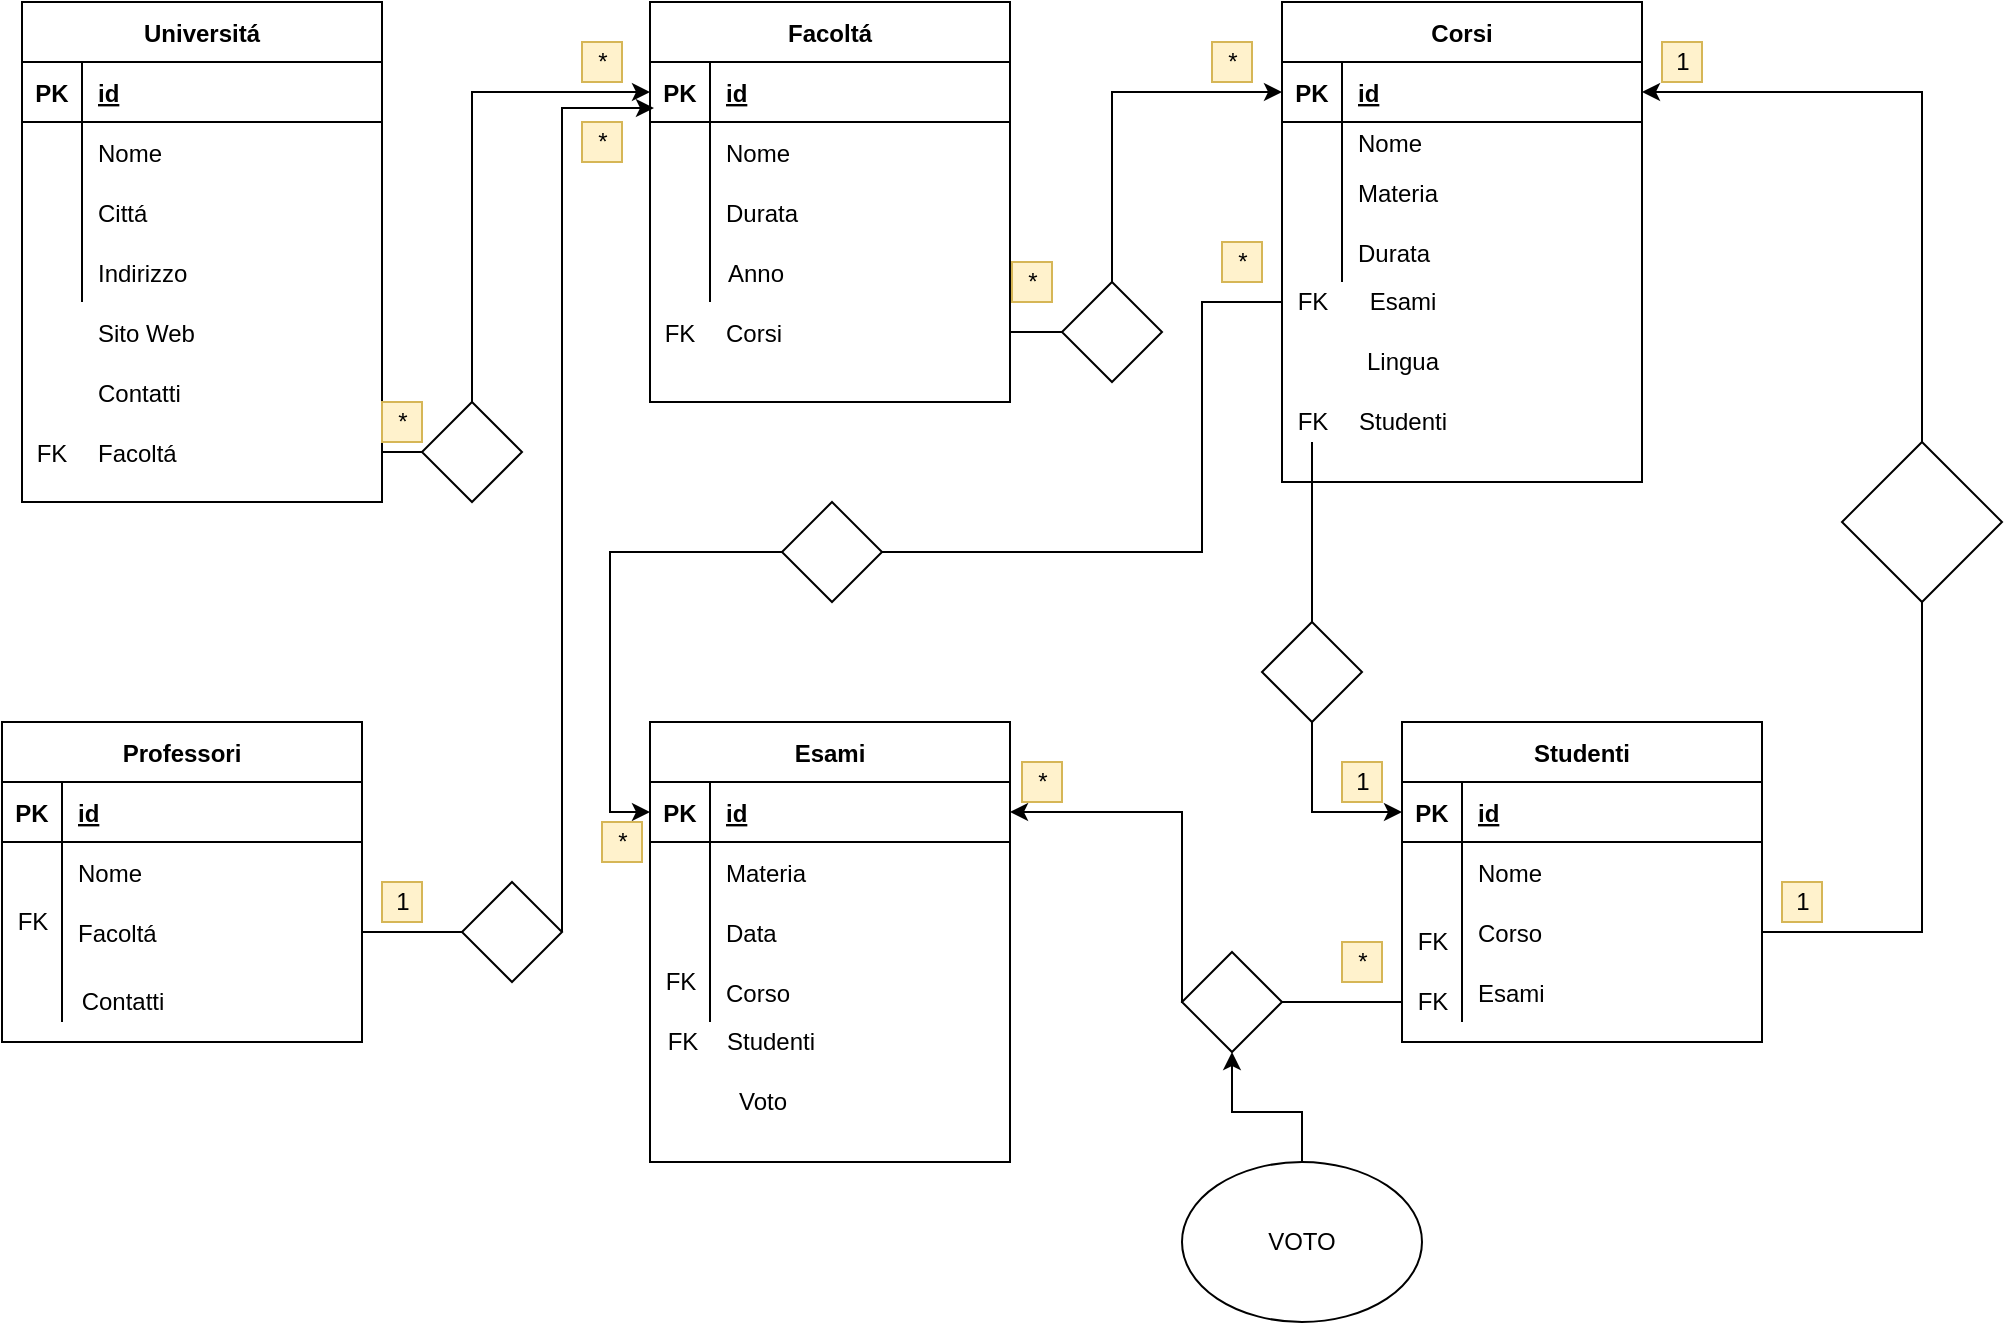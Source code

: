 <mxfile version="14.7.7" type="device"><diagram id="M3VNuTt0eN1MOoqvegrD" name="Page-1"><mxGraphModel dx="1422" dy="762" grid="1" gridSize="10" guides="1" tooltips="1" connect="1" arrows="1" fold="1" page="1" pageScale="1" pageWidth="827" pageHeight="1169" math="0" shadow="0"><root><mxCell id="0"/><mxCell id="1" parent="0"/><mxCell id="XcJsXnHvby-Z0jvkUDgs-1" value="Universitá" style="shape=table;startSize=30;container=1;collapsible=1;childLayout=tableLayout;fixedRows=1;rowLines=0;fontStyle=1;align=center;resizeLast=1;" vertex="1" parent="1"><mxGeometry x="10" y="40" width="180" height="250" as="geometry"/></mxCell><mxCell id="XcJsXnHvby-Z0jvkUDgs-2" value="" style="shape=partialRectangle;collapsible=0;dropTarget=0;pointerEvents=0;fillColor=none;top=0;left=0;bottom=1;right=0;points=[[0,0.5],[1,0.5]];portConstraint=eastwest;" vertex="1" parent="XcJsXnHvby-Z0jvkUDgs-1"><mxGeometry y="30" width="180" height="30" as="geometry"/></mxCell><mxCell id="XcJsXnHvby-Z0jvkUDgs-3" value="PK" style="shape=partialRectangle;connectable=0;fillColor=none;top=0;left=0;bottom=0;right=0;fontStyle=1;overflow=hidden;" vertex="1" parent="XcJsXnHvby-Z0jvkUDgs-2"><mxGeometry width="30" height="30" as="geometry"/></mxCell><mxCell id="XcJsXnHvby-Z0jvkUDgs-4" value="id" style="shape=partialRectangle;connectable=0;fillColor=none;top=0;left=0;bottom=0;right=0;align=left;spacingLeft=6;fontStyle=5;overflow=hidden;" vertex="1" parent="XcJsXnHvby-Z0jvkUDgs-2"><mxGeometry x="30" width="150" height="30" as="geometry"/></mxCell><mxCell id="XcJsXnHvby-Z0jvkUDgs-5" value="" style="shape=partialRectangle;collapsible=0;dropTarget=0;pointerEvents=0;fillColor=none;top=0;left=0;bottom=0;right=0;points=[[0,0.5],[1,0.5]];portConstraint=eastwest;" vertex="1" parent="XcJsXnHvby-Z0jvkUDgs-1"><mxGeometry y="60" width="180" height="30" as="geometry"/></mxCell><mxCell id="XcJsXnHvby-Z0jvkUDgs-6" value="" style="shape=partialRectangle;connectable=0;fillColor=none;top=0;left=0;bottom=0;right=0;editable=1;overflow=hidden;" vertex="1" parent="XcJsXnHvby-Z0jvkUDgs-5"><mxGeometry width="30" height="30" as="geometry"/></mxCell><mxCell id="XcJsXnHvby-Z0jvkUDgs-7" value="Nome" style="shape=partialRectangle;connectable=0;fillColor=none;top=0;left=0;bottom=0;right=0;align=left;spacingLeft=6;overflow=hidden;" vertex="1" parent="XcJsXnHvby-Z0jvkUDgs-5"><mxGeometry x="30" width="150" height="30" as="geometry"/></mxCell><mxCell id="XcJsXnHvby-Z0jvkUDgs-8" value="" style="shape=partialRectangle;collapsible=0;dropTarget=0;pointerEvents=0;fillColor=none;top=0;left=0;bottom=0;right=0;points=[[0,0.5],[1,0.5]];portConstraint=eastwest;" vertex="1" parent="XcJsXnHvby-Z0jvkUDgs-1"><mxGeometry y="90" width="180" height="30" as="geometry"/></mxCell><mxCell id="XcJsXnHvby-Z0jvkUDgs-9" value="" style="shape=partialRectangle;connectable=0;fillColor=none;top=0;left=0;bottom=0;right=0;editable=1;overflow=hidden;" vertex="1" parent="XcJsXnHvby-Z0jvkUDgs-8"><mxGeometry width="30" height="30" as="geometry"/></mxCell><mxCell id="XcJsXnHvby-Z0jvkUDgs-10" value="Cittá" style="shape=partialRectangle;connectable=0;fillColor=none;top=0;left=0;bottom=0;right=0;align=left;spacingLeft=6;overflow=hidden;" vertex="1" parent="XcJsXnHvby-Z0jvkUDgs-8"><mxGeometry x="30" width="150" height="30" as="geometry"/></mxCell><mxCell id="XcJsXnHvby-Z0jvkUDgs-11" value="" style="shape=partialRectangle;collapsible=0;dropTarget=0;pointerEvents=0;fillColor=none;top=0;left=0;bottom=0;right=0;points=[[0,0.5],[1,0.5]];portConstraint=eastwest;" vertex="1" parent="XcJsXnHvby-Z0jvkUDgs-1"><mxGeometry y="120" width="180" height="30" as="geometry"/></mxCell><mxCell id="XcJsXnHvby-Z0jvkUDgs-12" value="" style="shape=partialRectangle;connectable=0;fillColor=none;top=0;left=0;bottom=0;right=0;editable=1;overflow=hidden;" vertex="1" parent="XcJsXnHvby-Z0jvkUDgs-11"><mxGeometry width="30" height="30" as="geometry"/></mxCell><mxCell id="XcJsXnHvby-Z0jvkUDgs-13" value="Indirizzo" style="shape=partialRectangle;connectable=0;fillColor=none;top=0;left=0;bottom=0;right=0;align=left;spacingLeft=6;overflow=hidden;" vertex="1" parent="XcJsXnHvby-Z0jvkUDgs-11"><mxGeometry x="30" width="150" height="30" as="geometry"/></mxCell><mxCell id="XcJsXnHvby-Z0jvkUDgs-16" value="Corsi" style="shape=table;startSize=30;container=1;collapsible=1;childLayout=tableLayout;fixedRows=1;rowLines=0;fontStyle=1;align=center;resizeLast=1;" vertex="1" parent="1"><mxGeometry x="640" y="40" width="180" height="240" as="geometry"/></mxCell><mxCell id="XcJsXnHvby-Z0jvkUDgs-17" value="" style="shape=partialRectangle;collapsible=0;dropTarget=0;pointerEvents=0;fillColor=none;top=0;left=0;bottom=1;right=0;points=[[0,0.5],[1,0.5]];portConstraint=eastwest;" vertex="1" parent="XcJsXnHvby-Z0jvkUDgs-16"><mxGeometry y="30" width="180" height="30" as="geometry"/></mxCell><mxCell id="XcJsXnHvby-Z0jvkUDgs-18" value="PK" style="shape=partialRectangle;connectable=0;fillColor=none;top=0;left=0;bottom=0;right=0;fontStyle=1;overflow=hidden;" vertex="1" parent="XcJsXnHvby-Z0jvkUDgs-17"><mxGeometry width="30" height="30" as="geometry"/></mxCell><mxCell id="XcJsXnHvby-Z0jvkUDgs-19" value="id" style="shape=partialRectangle;connectable=0;fillColor=none;top=0;left=0;bottom=0;right=0;align=left;spacingLeft=6;fontStyle=5;overflow=hidden;" vertex="1" parent="XcJsXnHvby-Z0jvkUDgs-17"><mxGeometry x="30" width="150" height="30" as="geometry"/></mxCell><mxCell id="XcJsXnHvby-Z0jvkUDgs-20" value="" style="shape=partialRectangle;collapsible=0;dropTarget=0;pointerEvents=0;fillColor=none;top=0;left=0;bottom=0;right=0;points=[[0,0.5],[1,0.5]];portConstraint=eastwest;" vertex="1" parent="XcJsXnHvby-Z0jvkUDgs-16"><mxGeometry y="60" width="180" height="20" as="geometry"/></mxCell><mxCell id="XcJsXnHvby-Z0jvkUDgs-21" value="" style="shape=partialRectangle;connectable=0;fillColor=none;top=0;left=0;bottom=0;right=0;editable=1;overflow=hidden;" vertex="1" parent="XcJsXnHvby-Z0jvkUDgs-20"><mxGeometry width="30" height="20" as="geometry"/></mxCell><mxCell id="XcJsXnHvby-Z0jvkUDgs-22" value="Nome" style="shape=partialRectangle;connectable=0;fillColor=none;top=0;left=0;bottom=0;right=0;align=left;spacingLeft=6;overflow=hidden;" vertex="1" parent="XcJsXnHvby-Z0jvkUDgs-20"><mxGeometry x="30" width="150" height="20" as="geometry"/></mxCell><mxCell id="XcJsXnHvby-Z0jvkUDgs-23" value="" style="shape=partialRectangle;collapsible=0;dropTarget=0;pointerEvents=0;fillColor=none;top=0;left=0;bottom=0;right=0;points=[[0,0.5],[1,0.5]];portConstraint=eastwest;" vertex="1" parent="XcJsXnHvby-Z0jvkUDgs-16"><mxGeometry y="80" width="180" height="30" as="geometry"/></mxCell><mxCell id="XcJsXnHvby-Z0jvkUDgs-24" value="" style="shape=partialRectangle;connectable=0;fillColor=none;top=0;left=0;bottom=0;right=0;editable=1;overflow=hidden;" vertex="1" parent="XcJsXnHvby-Z0jvkUDgs-23"><mxGeometry width="30" height="30" as="geometry"/></mxCell><mxCell id="XcJsXnHvby-Z0jvkUDgs-25" value="Materia" style="shape=partialRectangle;connectable=0;fillColor=none;top=0;left=0;bottom=0;right=0;align=left;spacingLeft=6;overflow=hidden;" vertex="1" parent="XcJsXnHvby-Z0jvkUDgs-23"><mxGeometry x="30" width="150" height="30" as="geometry"/></mxCell><mxCell id="XcJsXnHvby-Z0jvkUDgs-26" value="" style="shape=partialRectangle;collapsible=0;dropTarget=0;pointerEvents=0;fillColor=none;top=0;left=0;bottom=0;right=0;points=[[0,0.5],[1,0.5]];portConstraint=eastwest;" vertex="1" parent="XcJsXnHvby-Z0jvkUDgs-16"><mxGeometry y="110" width="180" height="30" as="geometry"/></mxCell><mxCell id="XcJsXnHvby-Z0jvkUDgs-27" value="" style="shape=partialRectangle;connectable=0;fillColor=none;top=0;left=0;bottom=0;right=0;editable=1;overflow=hidden;" vertex="1" parent="XcJsXnHvby-Z0jvkUDgs-26"><mxGeometry width="30" height="30" as="geometry"/></mxCell><mxCell id="XcJsXnHvby-Z0jvkUDgs-28" value="Durata" style="shape=partialRectangle;connectable=0;fillColor=none;top=0;left=0;bottom=0;right=0;align=left;spacingLeft=6;overflow=hidden;" vertex="1" parent="XcJsXnHvby-Z0jvkUDgs-26"><mxGeometry x="30" width="150" height="30" as="geometry"/></mxCell><mxCell id="XcJsXnHvby-Z0jvkUDgs-29" value="Facoltá" style="shape=table;startSize=30;container=1;collapsible=1;childLayout=tableLayout;fixedRows=1;rowLines=0;fontStyle=1;align=center;resizeLast=1;" vertex="1" parent="1"><mxGeometry x="324" y="40" width="180" height="200" as="geometry"/></mxCell><mxCell id="XcJsXnHvby-Z0jvkUDgs-30" value="" style="shape=partialRectangle;collapsible=0;dropTarget=0;pointerEvents=0;fillColor=none;top=0;left=0;bottom=1;right=0;points=[[0,0.5],[1,0.5]];portConstraint=eastwest;" vertex="1" parent="XcJsXnHvby-Z0jvkUDgs-29"><mxGeometry y="30" width="180" height="30" as="geometry"/></mxCell><mxCell id="XcJsXnHvby-Z0jvkUDgs-31" value="PK" style="shape=partialRectangle;connectable=0;fillColor=none;top=0;left=0;bottom=0;right=0;fontStyle=1;overflow=hidden;" vertex="1" parent="XcJsXnHvby-Z0jvkUDgs-30"><mxGeometry width="30" height="30" as="geometry"/></mxCell><mxCell id="XcJsXnHvby-Z0jvkUDgs-32" value="id" style="shape=partialRectangle;connectable=0;fillColor=none;top=0;left=0;bottom=0;right=0;align=left;spacingLeft=6;fontStyle=5;overflow=hidden;" vertex="1" parent="XcJsXnHvby-Z0jvkUDgs-30"><mxGeometry x="30" width="150" height="30" as="geometry"/></mxCell><mxCell id="XcJsXnHvby-Z0jvkUDgs-33" value="" style="shape=partialRectangle;collapsible=0;dropTarget=0;pointerEvents=0;fillColor=none;top=0;left=0;bottom=0;right=0;points=[[0,0.5],[1,0.5]];portConstraint=eastwest;" vertex="1" parent="XcJsXnHvby-Z0jvkUDgs-29"><mxGeometry y="60" width="180" height="30" as="geometry"/></mxCell><mxCell id="XcJsXnHvby-Z0jvkUDgs-34" value="" style="shape=partialRectangle;connectable=0;fillColor=none;top=0;left=0;bottom=0;right=0;editable=1;overflow=hidden;" vertex="1" parent="XcJsXnHvby-Z0jvkUDgs-33"><mxGeometry width="30" height="30" as="geometry"/></mxCell><mxCell id="XcJsXnHvby-Z0jvkUDgs-35" value="Nome" style="shape=partialRectangle;connectable=0;fillColor=none;top=0;left=0;bottom=0;right=0;align=left;spacingLeft=6;overflow=hidden;" vertex="1" parent="XcJsXnHvby-Z0jvkUDgs-33"><mxGeometry x="30" width="150" height="30" as="geometry"/></mxCell><mxCell id="XcJsXnHvby-Z0jvkUDgs-36" value="" style="shape=partialRectangle;collapsible=0;dropTarget=0;pointerEvents=0;fillColor=none;top=0;left=0;bottom=0;right=0;points=[[0,0.5],[1,0.5]];portConstraint=eastwest;" vertex="1" parent="XcJsXnHvby-Z0jvkUDgs-29"><mxGeometry y="90" width="180" height="30" as="geometry"/></mxCell><mxCell id="XcJsXnHvby-Z0jvkUDgs-37" value="" style="shape=partialRectangle;connectable=0;fillColor=none;top=0;left=0;bottom=0;right=0;editable=1;overflow=hidden;" vertex="1" parent="XcJsXnHvby-Z0jvkUDgs-36"><mxGeometry width="30" height="30" as="geometry"/></mxCell><mxCell id="XcJsXnHvby-Z0jvkUDgs-38" value="Durata" style="shape=partialRectangle;connectable=0;fillColor=none;top=0;left=0;bottom=0;right=0;align=left;spacingLeft=6;overflow=hidden;" vertex="1" parent="XcJsXnHvby-Z0jvkUDgs-36"><mxGeometry x="30" width="150" height="30" as="geometry"/></mxCell><mxCell id="XcJsXnHvby-Z0jvkUDgs-39" value="" style="shape=partialRectangle;collapsible=0;dropTarget=0;pointerEvents=0;fillColor=none;top=0;left=0;bottom=0;right=0;points=[[0,0.5],[1,0.5]];portConstraint=eastwest;" vertex="1" parent="XcJsXnHvby-Z0jvkUDgs-29"><mxGeometry y="120" width="180" height="30" as="geometry"/></mxCell><mxCell id="XcJsXnHvby-Z0jvkUDgs-40" value="" style="shape=partialRectangle;connectable=0;fillColor=none;top=0;left=0;bottom=0;right=0;editable=1;overflow=hidden;" vertex="1" parent="XcJsXnHvby-Z0jvkUDgs-39"><mxGeometry width="30" height="30" as="geometry"/></mxCell><mxCell id="XcJsXnHvby-Z0jvkUDgs-41" value="" style="shape=partialRectangle;connectable=0;fillColor=none;top=0;left=0;bottom=0;right=0;align=left;spacingLeft=6;overflow=hidden;" vertex="1" parent="XcJsXnHvby-Z0jvkUDgs-39"><mxGeometry x="30" width="150" height="30" as="geometry"/></mxCell><mxCell id="XcJsXnHvby-Z0jvkUDgs-42" value="Esami" style="shape=table;startSize=30;container=1;collapsible=1;childLayout=tableLayout;fixedRows=1;rowLines=0;fontStyle=1;align=center;resizeLast=1;" vertex="1" parent="1"><mxGeometry x="324" y="400" width="180" height="220" as="geometry"/></mxCell><mxCell id="XcJsXnHvby-Z0jvkUDgs-43" value="" style="shape=partialRectangle;collapsible=0;dropTarget=0;pointerEvents=0;fillColor=none;top=0;left=0;bottom=1;right=0;points=[[0,0.5],[1,0.5]];portConstraint=eastwest;" vertex="1" parent="XcJsXnHvby-Z0jvkUDgs-42"><mxGeometry y="30" width="180" height="30" as="geometry"/></mxCell><mxCell id="XcJsXnHvby-Z0jvkUDgs-44" value="PK" style="shape=partialRectangle;connectable=0;fillColor=none;top=0;left=0;bottom=0;right=0;fontStyle=1;overflow=hidden;" vertex="1" parent="XcJsXnHvby-Z0jvkUDgs-43"><mxGeometry width="30" height="30" as="geometry"/></mxCell><mxCell id="XcJsXnHvby-Z0jvkUDgs-45" value="id" style="shape=partialRectangle;connectable=0;fillColor=none;top=0;left=0;bottom=0;right=0;align=left;spacingLeft=6;fontStyle=5;overflow=hidden;" vertex="1" parent="XcJsXnHvby-Z0jvkUDgs-43"><mxGeometry x="30" width="150" height="30" as="geometry"/></mxCell><mxCell id="XcJsXnHvby-Z0jvkUDgs-46" value="" style="shape=partialRectangle;collapsible=0;dropTarget=0;pointerEvents=0;fillColor=none;top=0;left=0;bottom=0;right=0;points=[[0,0.5],[1,0.5]];portConstraint=eastwest;" vertex="1" parent="XcJsXnHvby-Z0jvkUDgs-42"><mxGeometry y="60" width="180" height="30" as="geometry"/></mxCell><mxCell id="XcJsXnHvby-Z0jvkUDgs-47" value="" style="shape=partialRectangle;connectable=0;fillColor=none;top=0;left=0;bottom=0;right=0;editable=1;overflow=hidden;" vertex="1" parent="XcJsXnHvby-Z0jvkUDgs-46"><mxGeometry width="30" height="30" as="geometry"/></mxCell><mxCell id="XcJsXnHvby-Z0jvkUDgs-48" value="Materia" style="shape=partialRectangle;connectable=0;fillColor=none;top=0;left=0;bottom=0;right=0;align=left;spacingLeft=6;overflow=hidden;" vertex="1" parent="XcJsXnHvby-Z0jvkUDgs-46"><mxGeometry x="30" width="150" height="30" as="geometry"/></mxCell><mxCell id="XcJsXnHvby-Z0jvkUDgs-49" value="" style="shape=partialRectangle;collapsible=0;dropTarget=0;pointerEvents=0;fillColor=none;top=0;left=0;bottom=0;right=0;points=[[0,0.5],[1,0.5]];portConstraint=eastwest;" vertex="1" parent="XcJsXnHvby-Z0jvkUDgs-42"><mxGeometry y="90" width="180" height="30" as="geometry"/></mxCell><mxCell id="XcJsXnHvby-Z0jvkUDgs-50" value="" style="shape=partialRectangle;connectable=0;fillColor=none;top=0;left=0;bottom=0;right=0;editable=1;overflow=hidden;" vertex="1" parent="XcJsXnHvby-Z0jvkUDgs-49"><mxGeometry width="30" height="30" as="geometry"/></mxCell><mxCell id="XcJsXnHvby-Z0jvkUDgs-51" value="Data" style="shape=partialRectangle;connectable=0;fillColor=none;top=0;left=0;bottom=0;right=0;align=left;spacingLeft=6;overflow=hidden;" vertex="1" parent="XcJsXnHvby-Z0jvkUDgs-49"><mxGeometry x="30" width="150" height="30" as="geometry"/></mxCell><mxCell id="XcJsXnHvby-Z0jvkUDgs-52" value="" style="shape=partialRectangle;collapsible=0;dropTarget=0;pointerEvents=0;fillColor=none;top=0;left=0;bottom=0;right=0;points=[[0,0.5],[1,0.5]];portConstraint=eastwest;" vertex="1" parent="XcJsXnHvby-Z0jvkUDgs-42"><mxGeometry y="120" width="180" height="30" as="geometry"/></mxCell><mxCell id="XcJsXnHvby-Z0jvkUDgs-53" value="" style="shape=partialRectangle;connectable=0;fillColor=none;top=0;left=0;bottom=0;right=0;editable=1;overflow=hidden;" vertex="1" parent="XcJsXnHvby-Z0jvkUDgs-52"><mxGeometry width="30" height="30" as="geometry"/></mxCell><mxCell id="XcJsXnHvby-Z0jvkUDgs-54" value="Corso" style="shape=partialRectangle;connectable=0;fillColor=none;top=0;left=0;bottom=0;right=0;align=left;spacingLeft=6;overflow=hidden;" vertex="1" parent="XcJsXnHvby-Z0jvkUDgs-52"><mxGeometry x="30" width="150" height="30" as="geometry"/></mxCell><mxCell id="XcJsXnHvby-Z0jvkUDgs-55" value="Studenti" style="shape=table;startSize=30;container=1;collapsible=1;childLayout=tableLayout;fixedRows=1;rowLines=0;fontStyle=1;align=center;resizeLast=1;" vertex="1" parent="1"><mxGeometry x="700" y="400" width="180" height="160" as="geometry"/></mxCell><mxCell id="XcJsXnHvby-Z0jvkUDgs-56" value="" style="shape=partialRectangle;collapsible=0;dropTarget=0;pointerEvents=0;fillColor=none;top=0;left=0;bottom=1;right=0;points=[[0,0.5],[1,0.5]];portConstraint=eastwest;" vertex="1" parent="XcJsXnHvby-Z0jvkUDgs-55"><mxGeometry y="30" width="180" height="30" as="geometry"/></mxCell><mxCell id="XcJsXnHvby-Z0jvkUDgs-57" value="PK" style="shape=partialRectangle;connectable=0;fillColor=none;top=0;left=0;bottom=0;right=0;fontStyle=1;overflow=hidden;" vertex="1" parent="XcJsXnHvby-Z0jvkUDgs-56"><mxGeometry width="30" height="30" as="geometry"/></mxCell><mxCell id="XcJsXnHvby-Z0jvkUDgs-58" value="id" style="shape=partialRectangle;connectable=0;fillColor=none;top=0;left=0;bottom=0;right=0;align=left;spacingLeft=6;fontStyle=5;overflow=hidden;" vertex="1" parent="XcJsXnHvby-Z0jvkUDgs-56"><mxGeometry x="30" width="150" height="30" as="geometry"/></mxCell><mxCell id="XcJsXnHvby-Z0jvkUDgs-59" value="" style="shape=partialRectangle;collapsible=0;dropTarget=0;pointerEvents=0;fillColor=none;top=0;left=0;bottom=0;right=0;points=[[0,0.5],[1,0.5]];portConstraint=eastwest;" vertex="1" parent="XcJsXnHvby-Z0jvkUDgs-55"><mxGeometry y="60" width="180" height="30" as="geometry"/></mxCell><mxCell id="XcJsXnHvby-Z0jvkUDgs-60" value="" style="shape=partialRectangle;connectable=0;fillColor=none;top=0;left=0;bottom=0;right=0;editable=1;overflow=hidden;" vertex="1" parent="XcJsXnHvby-Z0jvkUDgs-59"><mxGeometry width="30" height="30" as="geometry"/></mxCell><mxCell id="XcJsXnHvby-Z0jvkUDgs-61" value="Nome" style="shape=partialRectangle;connectable=0;fillColor=none;top=0;left=0;bottom=0;right=0;align=left;spacingLeft=6;overflow=hidden;" vertex="1" parent="XcJsXnHvby-Z0jvkUDgs-59"><mxGeometry x="30" width="150" height="30" as="geometry"/></mxCell><mxCell id="XcJsXnHvby-Z0jvkUDgs-62" value="" style="shape=partialRectangle;collapsible=0;dropTarget=0;pointerEvents=0;fillColor=none;top=0;left=0;bottom=0;right=0;points=[[0,0.5],[1,0.5]];portConstraint=eastwest;" vertex="1" parent="XcJsXnHvby-Z0jvkUDgs-55"><mxGeometry y="90" width="180" height="30" as="geometry"/></mxCell><mxCell id="XcJsXnHvby-Z0jvkUDgs-63" value="" style="shape=partialRectangle;connectable=0;fillColor=none;top=0;left=0;bottom=0;right=0;editable=1;overflow=hidden;" vertex="1" parent="XcJsXnHvby-Z0jvkUDgs-62"><mxGeometry width="30" height="30" as="geometry"/></mxCell><mxCell id="XcJsXnHvby-Z0jvkUDgs-64" value="Corso" style="shape=partialRectangle;connectable=0;fillColor=none;top=0;left=0;bottom=0;right=0;align=left;spacingLeft=6;overflow=hidden;" vertex="1" parent="XcJsXnHvby-Z0jvkUDgs-62"><mxGeometry x="30" width="150" height="30" as="geometry"/></mxCell><mxCell id="XcJsXnHvby-Z0jvkUDgs-65" value="" style="shape=partialRectangle;collapsible=0;dropTarget=0;pointerEvents=0;fillColor=none;top=0;left=0;bottom=0;right=0;points=[[0,0.5],[1,0.5]];portConstraint=eastwest;" vertex="1" parent="XcJsXnHvby-Z0jvkUDgs-55"><mxGeometry y="120" width="180" height="30" as="geometry"/></mxCell><mxCell id="XcJsXnHvby-Z0jvkUDgs-66" value="" style="shape=partialRectangle;connectable=0;fillColor=none;top=0;left=0;bottom=0;right=0;editable=1;overflow=hidden;" vertex="1" parent="XcJsXnHvby-Z0jvkUDgs-65"><mxGeometry width="30" height="30" as="geometry"/></mxCell><mxCell id="XcJsXnHvby-Z0jvkUDgs-67" value="Esami" style="shape=partialRectangle;connectable=0;fillColor=none;top=0;left=0;bottom=0;right=0;align=left;spacingLeft=6;overflow=hidden;" vertex="1" parent="XcJsXnHvby-Z0jvkUDgs-65"><mxGeometry x="30" width="150" height="30" as="geometry"/></mxCell><mxCell id="XcJsXnHvby-Z0jvkUDgs-68" value="Professori" style="shape=table;startSize=30;container=1;collapsible=1;childLayout=tableLayout;fixedRows=1;rowLines=0;fontStyle=1;align=center;resizeLast=1;" vertex="1" parent="1"><mxGeometry y="400" width="180" height="160" as="geometry"/></mxCell><mxCell id="XcJsXnHvby-Z0jvkUDgs-69" value="" style="shape=partialRectangle;collapsible=0;dropTarget=0;pointerEvents=0;fillColor=none;top=0;left=0;bottom=1;right=0;points=[[0,0.5],[1,0.5]];portConstraint=eastwest;" vertex="1" parent="XcJsXnHvby-Z0jvkUDgs-68"><mxGeometry y="30" width="180" height="30" as="geometry"/></mxCell><mxCell id="XcJsXnHvby-Z0jvkUDgs-70" value="PK" style="shape=partialRectangle;connectable=0;fillColor=none;top=0;left=0;bottom=0;right=0;fontStyle=1;overflow=hidden;" vertex="1" parent="XcJsXnHvby-Z0jvkUDgs-69"><mxGeometry width="30" height="30" as="geometry"/></mxCell><mxCell id="XcJsXnHvby-Z0jvkUDgs-71" value="id" style="shape=partialRectangle;connectable=0;fillColor=none;top=0;left=0;bottom=0;right=0;align=left;spacingLeft=6;fontStyle=5;overflow=hidden;" vertex="1" parent="XcJsXnHvby-Z0jvkUDgs-69"><mxGeometry x="30" width="150" height="30" as="geometry"/></mxCell><mxCell id="XcJsXnHvby-Z0jvkUDgs-72" value="" style="shape=partialRectangle;collapsible=0;dropTarget=0;pointerEvents=0;fillColor=none;top=0;left=0;bottom=0;right=0;points=[[0,0.5],[1,0.5]];portConstraint=eastwest;" vertex="1" parent="XcJsXnHvby-Z0jvkUDgs-68"><mxGeometry y="60" width="180" height="30" as="geometry"/></mxCell><mxCell id="XcJsXnHvby-Z0jvkUDgs-73" value="" style="shape=partialRectangle;connectable=0;fillColor=none;top=0;left=0;bottom=0;right=0;editable=1;overflow=hidden;" vertex="1" parent="XcJsXnHvby-Z0jvkUDgs-72"><mxGeometry width="30" height="30" as="geometry"/></mxCell><mxCell id="XcJsXnHvby-Z0jvkUDgs-74" value="Nome" style="shape=partialRectangle;connectable=0;fillColor=none;top=0;left=0;bottom=0;right=0;align=left;spacingLeft=6;overflow=hidden;" vertex="1" parent="XcJsXnHvby-Z0jvkUDgs-72"><mxGeometry x="30" width="150" height="30" as="geometry"/></mxCell><mxCell id="XcJsXnHvby-Z0jvkUDgs-75" value="" style="shape=partialRectangle;collapsible=0;dropTarget=0;pointerEvents=0;fillColor=none;top=0;left=0;bottom=0;right=0;points=[[0,0.5],[1,0.5]];portConstraint=eastwest;" vertex="1" parent="XcJsXnHvby-Z0jvkUDgs-68"><mxGeometry y="90" width="180" height="30" as="geometry"/></mxCell><mxCell id="XcJsXnHvby-Z0jvkUDgs-76" value="" style="shape=partialRectangle;connectable=0;fillColor=none;top=0;left=0;bottom=0;right=0;editable=1;overflow=hidden;" vertex="1" parent="XcJsXnHvby-Z0jvkUDgs-75"><mxGeometry width="30" height="30" as="geometry"/></mxCell><mxCell id="XcJsXnHvby-Z0jvkUDgs-77" value="Facoltá" style="shape=partialRectangle;connectable=0;fillColor=none;top=0;left=0;bottom=0;right=0;align=left;spacingLeft=6;overflow=hidden;" vertex="1" parent="XcJsXnHvby-Z0jvkUDgs-75"><mxGeometry x="30" width="150" height="30" as="geometry"/></mxCell><mxCell id="XcJsXnHvby-Z0jvkUDgs-78" value="" style="shape=partialRectangle;collapsible=0;dropTarget=0;pointerEvents=0;fillColor=none;top=0;left=0;bottom=0;right=0;points=[[0,0.5],[1,0.5]];portConstraint=eastwest;" vertex="1" parent="XcJsXnHvby-Z0jvkUDgs-68"><mxGeometry y="120" width="180" height="30" as="geometry"/></mxCell><mxCell id="XcJsXnHvby-Z0jvkUDgs-79" value="" style="shape=partialRectangle;connectable=0;fillColor=none;top=0;left=0;bottom=0;right=0;editable=1;overflow=hidden;" vertex="1" parent="XcJsXnHvby-Z0jvkUDgs-78"><mxGeometry width="30" height="30" as="geometry"/></mxCell><mxCell id="XcJsXnHvby-Z0jvkUDgs-80" value="" style="shape=partialRectangle;connectable=0;fillColor=none;top=0;left=0;bottom=0;right=0;align=left;spacingLeft=6;overflow=hidden;" vertex="1" parent="XcJsXnHvby-Z0jvkUDgs-78"><mxGeometry x="30" width="150" height="30" as="geometry"/></mxCell><mxCell id="XcJsXnHvby-Z0jvkUDgs-85" value="Esami" style="text;html=1;align=center;verticalAlign=middle;resizable=0;points=[];autosize=1;strokeColor=none;" vertex="1" parent="1"><mxGeometry x="675" y="180" width="50" height="20" as="geometry"/></mxCell><mxCell id="XcJsXnHvby-Z0jvkUDgs-86" value="Lingua" style="text;html=1;align=center;verticalAlign=middle;resizable=0;points=[];autosize=1;strokeColor=none;" vertex="1" parent="1"><mxGeometry x="675" y="210" width="50" height="20" as="geometry"/></mxCell><mxCell id="XcJsXnHvby-Z0jvkUDgs-87" value="Contatti" style="text;html=1;align=center;verticalAlign=middle;resizable=0;points=[];autosize=1;strokeColor=none;" vertex="1" parent="1"><mxGeometry x="30" y="530" width="60" height="20" as="geometry"/></mxCell><mxCell id="XcJsXnHvby-Z0jvkUDgs-88" value="Studenti" style="text;html=1;align=center;verticalAlign=middle;resizable=0;points=[];autosize=1;strokeColor=none;" vertex="1" parent="1"><mxGeometry x="354" y="550" width="60" height="20" as="geometry"/></mxCell><mxCell id="XcJsXnHvby-Z0jvkUDgs-89" value="Voto" style="text;html=1;align=center;verticalAlign=middle;resizable=0;points=[];autosize=1;strokeColor=none;" vertex="1" parent="1"><mxGeometry x="360" y="580" width="40" height="20" as="geometry"/></mxCell><mxCell id="XcJsXnHvby-Z0jvkUDgs-90" value="FK" style="text;html=1;align=center;verticalAlign=middle;resizable=0;points=[];autosize=1;strokeColor=none;" vertex="1" parent="1"><mxGeometry x="325" y="550" width="30" height="20" as="geometry"/></mxCell><mxCell id="XcJsXnHvby-Z0jvkUDgs-91" value="FK" style="text;html=1;align=center;verticalAlign=middle;resizable=0;points=[];autosize=1;strokeColor=none;" vertex="1" parent="1"><mxGeometry x="324" y="520" width="30" height="20" as="geometry"/></mxCell><mxCell id="XcJsXnHvby-Z0jvkUDgs-92" value="FK" style="text;html=1;align=center;verticalAlign=middle;resizable=0;points=[];autosize=1;strokeColor=none;" vertex="1" parent="1"><mxGeometry x="700" y="500" width="30" height="20" as="geometry"/></mxCell><mxCell id="XcJsXnHvby-Z0jvkUDgs-154" style="edgeStyle=orthogonalEdgeStyle;rounded=0;orthogonalLoop=1;jettySize=auto;html=1;entryX=1;entryY=0.5;entryDx=0;entryDy=0;" edge="1" parent="1" source="XcJsXnHvby-Z0jvkUDgs-93" target="XcJsXnHvby-Z0jvkUDgs-43"><mxGeometry relative="1" as="geometry"><Array as="points"><mxPoint x="590" y="540"/><mxPoint x="590" y="445"/></Array></mxGeometry></mxCell><mxCell id="XcJsXnHvby-Z0jvkUDgs-93" value="FK" style="text;html=1;align=center;verticalAlign=middle;resizable=0;points=[];autosize=1;strokeColor=none;" vertex="1" parent="1"><mxGeometry x="700" y="530" width="30" height="20" as="geometry"/></mxCell><mxCell id="XcJsXnHvby-Z0jvkUDgs-95" value="FK" style="text;html=1;align=center;verticalAlign=middle;resizable=0;points=[];autosize=1;strokeColor=none;" vertex="1" parent="1"><mxGeometry y="490" width="30" height="20" as="geometry"/></mxCell><mxCell id="XcJsXnHvby-Z0jvkUDgs-128" style="edgeStyle=orthogonalEdgeStyle;rounded=0;orthogonalLoop=1;jettySize=auto;html=1;entryX=0;entryY=0.5;entryDx=0;entryDy=0;startArrow=none;" edge="1" parent="1" source="XcJsXnHvby-Z0jvkUDgs-159" target="XcJsXnHvby-Z0jvkUDgs-43"><mxGeometry relative="1" as="geometry"><Array as="points"><mxPoint x="304" y="315"/><mxPoint x="304" y="445"/></Array></mxGeometry></mxCell><mxCell id="XcJsXnHvby-Z0jvkUDgs-100" value="FK" style="text;html=1;align=center;verticalAlign=middle;resizable=0;points=[];autosize=1;strokeColor=none;" vertex="1" parent="1"><mxGeometry x="640" y="180" width="30" height="20" as="geometry"/></mxCell><mxCell id="XcJsXnHvby-Z0jvkUDgs-101" value="Studenti" style="text;html=1;align=center;verticalAlign=middle;resizable=0;points=[];autosize=1;strokeColor=none;" vertex="1" parent="1"><mxGeometry x="670" y="240" width="60" height="20" as="geometry"/></mxCell><mxCell id="XcJsXnHvby-Z0jvkUDgs-129" style="edgeStyle=orthogonalEdgeStyle;rounded=0;orthogonalLoop=1;jettySize=auto;html=1;entryX=0;entryY=0.5;entryDx=0;entryDy=0;startArrow=none;" edge="1" parent="1" source="XcJsXnHvby-Z0jvkUDgs-157" target="XcJsXnHvby-Z0jvkUDgs-56"><mxGeometry relative="1" as="geometry"/></mxCell><mxCell id="XcJsXnHvby-Z0jvkUDgs-102" value="FK" style="text;html=1;align=center;verticalAlign=middle;resizable=0;points=[];autosize=1;strokeColor=none;" vertex="1" parent="1"><mxGeometry x="640" y="240" width="30" height="20" as="geometry"/></mxCell><mxCell id="XcJsXnHvby-Z0jvkUDgs-108" value="" style="shape=partialRectangle;collapsible=0;dropTarget=0;pointerEvents=0;fillColor=none;top=0;left=0;bottom=0;right=0;points=[[0,0.5],[1,0.5]];portConstraint=eastwest;" vertex="1" parent="1"><mxGeometry x="10" y="190" width="180" height="30" as="geometry"/></mxCell><mxCell id="XcJsXnHvby-Z0jvkUDgs-109" value="" style="shape=partialRectangle;connectable=0;fillColor=none;top=0;left=0;bottom=0;right=0;editable=1;overflow=hidden;" vertex="1" parent="XcJsXnHvby-Z0jvkUDgs-108"><mxGeometry width="30" height="30" as="geometry"/></mxCell><mxCell id="XcJsXnHvby-Z0jvkUDgs-110" value="Sito Web" style="shape=partialRectangle;connectable=0;fillColor=none;top=0;left=0;bottom=0;right=0;align=left;spacingLeft=6;overflow=hidden;" vertex="1" parent="XcJsXnHvby-Z0jvkUDgs-108"><mxGeometry x="30" width="150" height="30" as="geometry"/></mxCell><mxCell id="XcJsXnHvby-Z0jvkUDgs-111" value="" style="shape=partialRectangle;collapsible=0;dropTarget=0;pointerEvents=0;fillColor=none;top=0;left=0;bottom=0;right=0;points=[[0,0.5],[1,0.5]];portConstraint=eastwest;" vertex="1" parent="1"><mxGeometry x="10" y="220" width="180" height="30" as="geometry"/></mxCell><mxCell id="XcJsXnHvby-Z0jvkUDgs-112" value="" style="shape=partialRectangle;connectable=0;fillColor=none;top=0;left=0;bottom=0;right=0;editable=1;overflow=hidden;" vertex="1" parent="XcJsXnHvby-Z0jvkUDgs-111"><mxGeometry width="30" height="30" as="geometry"/></mxCell><mxCell id="XcJsXnHvby-Z0jvkUDgs-113" value="Contatti" style="shape=partialRectangle;connectable=0;fillColor=none;top=0;left=0;bottom=0;right=0;align=left;spacingLeft=6;overflow=hidden;" vertex="1" parent="XcJsXnHvby-Z0jvkUDgs-111"><mxGeometry x="30" width="150" height="30" as="geometry"/></mxCell><mxCell id="XcJsXnHvby-Z0jvkUDgs-117" style="edgeStyle=orthogonalEdgeStyle;rounded=0;orthogonalLoop=1;jettySize=auto;html=1;entryX=0;entryY=0.5;entryDx=0;entryDy=0;startArrow=none;" edge="1" parent="1" source="XcJsXnHvby-Z0jvkUDgs-162" target="XcJsXnHvby-Z0jvkUDgs-30"><mxGeometry relative="1" as="geometry"/></mxCell><mxCell id="XcJsXnHvby-Z0jvkUDgs-114" value="" style="shape=partialRectangle;collapsible=0;dropTarget=0;pointerEvents=0;fillColor=none;top=0;left=0;bottom=0;right=0;points=[[0,0.5],[1,0.5]];portConstraint=eastwest;" vertex="1" parent="1"><mxGeometry x="10" y="250" width="180" height="30" as="geometry"/></mxCell><mxCell id="XcJsXnHvby-Z0jvkUDgs-115" value="FK" style="shape=partialRectangle;connectable=0;fillColor=none;top=0;left=0;bottom=0;right=0;editable=1;overflow=hidden;" vertex="1" parent="XcJsXnHvby-Z0jvkUDgs-114"><mxGeometry width="30" height="30" as="geometry"/></mxCell><mxCell id="XcJsXnHvby-Z0jvkUDgs-116" value="Facoltá" style="shape=partialRectangle;connectable=0;fillColor=none;top=0;left=0;bottom=0;right=0;align=left;spacingLeft=6;overflow=hidden;" vertex="1" parent="XcJsXnHvby-Z0jvkUDgs-114"><mxGeometry x="30" width="150" height="30" as="geometry"/></mxCell><mxCell id="XcJsXnHvby-Z0jvkUDgs-118" value="" style="shape=partialRectangle;connectable=0;fillColor=none;top=0;left=0;bottom=0;right=0;align=left;spacingLeft=6;overflow=hidden;" vertex="1" parent="1"><mxGeometry x="354" y="160" width="150" height="30" as="geometry"/></mxCell><mxCell id="XcJsXnHvby-Z0jvkUDgs-119" value="" style="shape=partialRectangle;connectable=0;fillColor=none;top=0;left=0;bottom=0;right=0;align=left;spacingLeft=6;overflow=hidden;" vertex="1" parent="1"><mxGeometry x="355" y="190" width="150" height="30" as="geometry"/></mxCell><mxCell id="XcJsXnHvby-Z0jvkUDgs-121" value="" style="shape=partialRectangle;collapsible=0;dropTarget=0;pointerEvents=0;fillColor=none;top=0;left=0;bottom=0;right=0;points=[[0,0.5],[1,0.5]];portConstraint=eastwest;" vertex="1" parent="1"><mxGeometry x="325" y="160" width="180" height="30" as="geometry"/></mxCell><mxCell id="XcJsXnHvby-Z0jvkUDgs-122" value="" style="shape=partialRectangle;connectable=0;fillColor=none;top=0;left=0;bottom=0;right=0;editable=1;overflow=hidden;" vertex="1" parent="XcJsXnHvby-Z0jvkUDgs-121"><mxGeometry width="30" height="30" as="geometry"/></mxCell><mxCell id="XcJsXnHvby-Z0jvkUDgs-123" value="Anno" style="shape=partialRectangle;connectable=0;fillColor=none;top=0;left=0;bottom=0;right=0;align=left;spacingLeft=6;overflow=hidden;" vertex="1" parent="XcJsXnHvby-Z0jvkUDgs-121"><mxGeometry x="30" width="150" height="30" as="geometry"/></mxCell><mxCell id="XcJsXnHvby-Z0jvkUDgs-127" style="edgeStyle=orthogonalEdgeStyle;rounded=0;orthogonalLoop=1;jettySize=auto;html=1;entryX=0;entryY=0.5;entryDx=0;entryDy=0;startArrow=none;" edge="1" parent="1" source="XcJsXnHvby-Z0jvkUDgs-164" target="XcJsXnHvby-Z0jvkUDgs-17"><mxGeometry relative="1" as="geometry"/></mxCell><mxCell id="XcJsXnHvby-Z0jvkUDgs-124" value="" style="shape=partialRectangle;collapsible=0;dropTarget=0;pointerEvents=0;fillColor=none;top=0;left=0;bottom=0;right=0;points=[[0,0.5],[1,0.5]];portConstraint=eastwest;" vertex="1" parent="1"><mxGeometry x="324" y="190" width="180" height="30" as="geometry"/></mxCell><mxCell id="XcJsXnHvby-Z0jvkUDgs-125" value="FK" style="shape=partialRectangle;connectable=0;fillColor=none;top=0;left=0;bottom=0;right=0;editable=1;overflow=hidden;" vertex="1" parent="XcJsXnHvby-Z0jvkUDgs-124"><mxGeometry width="30" height="30" as="geometry"/></mxCell><mxCell id="XcJsXnHvby-Z0jvkUDgs-126" value="Corsi" style="shape=partialRectangle;connectable=0;fillColor=none;top=0;left=0;bottom=0;right=0;align=left;spacingLeft=6;overflow=hidden;" vertex="1" parent="XcJsXnHvby-Z0jvkUDgs-124"><mxGeometry x="30" width="150" height="30" as="geometry"/></mxCell><mxCell id="XcJsXnHvby-Z0jvkUDgs-144" style="edgeStyle=orthogonalEdgeStyle;rounded=0;orthogonalLoop=1;jettySize=auto;html=1;entryX=1;entryY=0.5;entryDx=0;entryDy=0;startArrow=none;" edge="1" parent="1" source="XcJsXnHvby-Z0jvkUDgs-145" target="XcJsXnHvby-Z0jvkUDgs-17"><mxGeometry relative="1" as="geometry"><Array as="points"/></mxGeometry></mxCell><mxCell id="XcJsXnHvby-Z0jvkUDgs-145" value="" style="rhombus;whiteSpace=wrap;html=1;" vertex="1" parent="1"><mxGeometry x="920" y="260" width="80" height="80" as="geometry"/></mxCell><mxCell id="XcJsXnHvby-Z0jvkUDgs-146" value="" style="edgeStyle=orthogonalEdgeStyle;rounded=0;orthogonalLoop=1;jettySize=auto;html=1;entryX=0.5;entryY=1;entryDx=0;entryDy=0;endArrow=none;" edge="1" parent="1" source="XcJsXnHvby-Z0jvkUDgs-62" target="XcJsXnHvby-Z0jvkUDgs-145"><mxGeometry relative="1" as="geometry"><mxPoint x="880" y="505" as="sourcePoint"/><mxPoint x="820" y="85" as="targetPoint"/><Array as="points"><mxPoint x="960" y="505"/></Array></mxGeometry></mxCell><mxCell id="XcJsXnHvby-Z0jvkUDgs-148" style="edgeStyle=orthogonalEdgeStyle;rounded=0;orthogonalLoop=1;jettySize=auto;html=1;entryX=0.011;entryY=0.767;entryDx=0;entryDy=0;entryPerimeter=0;startArrow=none;" edge="1" parent="1" source="XcJsXnHvby-Z0jvkUDgs-149" target="XcJsXnHvby-Z0jvkUDgs-30"><mxGeometry relative="1" as="geometry"><Array as="points"><mxPoint x="280" y="93"/></Array></mxGeometry></mxCell><mxCell id="XcJsXnHvby-Z0jvkUDgs-149" value="" style="rhombus;whiteSpace=wrap;html=1;" vertex="1" parent="1"><mxGeometry x="230" y="480" width="50" height="50" as="geometry"/></mxCell><mxCell id="XcJsXnHvby-Z0jvkUDgs-150" value="" style="edgeStyle=orthogonalEdgeStyle;rounded=0;orthogonalLoop=1;jettySize=auto;html=1;endArrow=none;" edge="1" parent="1" source="XcJsXnHvby-Z0jvkUDgs-75"><mxGeometry relative="1" as="geometry"><mxPoint x="180" y="505" as="sourcePoint"/><mxPoint x="230" y="505" as="targetPoint"/><Array as="points"><mxPoint x="230" y="505"/><mxPoint x="230" y="505"/></Array></mxGeometry></mxCell><mxCell id="XcJsXnHvby-Z0jvkUDgs-156" value="" style="rhombus;whiteSpace=wrap;html=1;" vertex="1" parent="1"><mxGeometry x="590" y="515" width="50" height="50" as="geometry"/></mxCell><mxCell id="XcJsXnHvby-Z0jvkUDgs-157" value="" style="rhombus;whiteSpace=wrap;html=1;" vertex="1" parent="1"><mxGeometry x="630" y="350" width="50" height="50" as="geometry"/></mxCell><mxCell id="XcJsXnHvby-Z0jvkUDgs-158" value="" style="edgeStyle=orthogonalEdgeStyle;rounded=0;orthogonalLoop=1;jettySize=auto;html=1;entryX=0.5;entryY=0;entryDx=0;entryDy=0;endArrow=none;" edge="1" parent="1" source="XcJsXnHvby-Z0jvkUDgs-102" target="XcJsXnHvby-Z0jvkUDgs-157"><mxGeometry relative="1" as="geometry"><mxPoint x="655" y="260" as="sourcePoint"/><mxPoint x="700" y="445" as="targetPoint"/></mxGeometry></mxCell><mxCell id="XcJsXnHvby-Z0jvkUDgs-159" value="" style="rhombus;whiteSpace=wrap;html=1;" vertex="1" parent="1"><mxGeometry x="390" y="290" width="50" height="50" as="geometry"/></mxCell><mxCell id="XcJsXnHvby-Z0jvkUDgs-160" value="" style="edgeStyle=orthogonalEdgeStyle;rounded=0;orthogonalLoop=1;jettySize=auto;html=1;endArrow=none;" edge="1" parent="1" source="XcJsXnHvby-Z0jvkUDgs-100"><mxGeometry relative="1" as="geometry"><mxPoint x="640" y="190" as="sourcePoint"/><mxPoint x="440" y="315" as="targetPoint"/><Array as="points"><mxPoint x="600" y="190"/><mxPoint x="600" y="315"/></Array></mxGeometry></mxCell><mxCell id="XcJsXnHvby-Z0jvkUDgs-162" value="" style="rhombus;whiteSpace=wrap;html=1;" vertex="1" parent="1"><mxGeometry x="210" y="240" width="50" height="50" as="geometry"/></mxCell><mxCell id="XcJsXnHvby-Z0jvkUDgs-163" value="" style="edgeStyle=orthogonalEdgeStyle;rounded=0;orthogonalLoop=1;jettySize=auto;html=1;entryX=0;entryY=0.5;entryDx=0;entryDy=0;endArrow=none;" edge="1" parent="1" source="XcJsXnHvby-Z0jvkUDgs-114" target="XcJsXnHvby-Z0jvkUDgs-162"><mxGeometry relative="1" as="geometry"><mxPoint x="190" y="265" as="sourcePoint"/><mxPoint x="324" y="85" as="targetPoint"/></mxGeometry></mxCell><mxCell id="XcJsXnHvby-Z0jvkUDgs-164" value="" style="rhombus;whiteSpace=wrap;html=1;" vertex="1" parent="1"><mxGeometry x="530" y="180" width="50" height="50" as="geometry"/></mxCell><mxCell id="XcJsXnHvby-Z0jvkUDgs-165" value="" style="edgeStyle=orthogonalEdgeStyle;rounded=0;orthogonalLoop=1;jettySize=auto;html=1;entryX=0;entryY=0.5;entryDx=0;entryDy=0;endArrow=none;" edge="1" parent="1" source="XcJsXnHvby-Z0jvkUDgs-124" target="XcJsXnHvby-Z0jvkUDgs-164"><mxGeometry relative="1" as="geometry"><mxPoint x="504" y="205" as="sourcePoint"/><mxPoint x="640" y="85" as="targetPoint"/></mxGeometry></mxCell><mxCell id="XcJsXnHvby-Z0jvkUDgs-167" style="edgeStyle=orthogonalEdgeStyle;rounded=0;orthogonalLoop=1;jettySize=auto;html=1;" edge="1" parent="1" source="XcJsXnHvby-Z0jvkUDgs-166" target="XcJsXnHvby-Z0jvkUDgs-156"><mxGeometry relative="1" as="geometry"><mxPoint x="610" y="570" as="targetPoint"/><Array as="points"><mxPoint x="650" y="595"/><mxPoint x="615" y="595"/></Array></mxGeometry></mxCell><mxCell id="XcJsXnHvby-Z0jvkUDgs-166" value="VOTO" style="ellipse;whiteSpace=wrap;html=1;" vertex="1" parent="1"><mxGeometry x="590" y="620" width="120" height="80" as="geometry"/></mxCell><mxCell id="XcJsXnHvby-Z0jvkUDgs-169" value="1" style="text;html=1;align=center;verticalAlign=middle;resizable=0;points=[];autosize=1;strokeColor=#d6b656;fillColor=#fff2cc;" vertex="1" parent="1"><mxGeometry x="670" y="420" width="20" height="20" as="geometry"/></mxCell><mxCell id="XcJsXnHvby-Z0jvkUDgs-170" value="1" style="text;html=1;align=center;verticalAlign=middle;resizable=0;points=[];autosize=1;strokeColor=#d6b656;fillColor=#fff2cc;" vertex="1" parent="1"><mxGeometry x="830" y="60" width="20" height="20" as="geometry"/></mxCell><mxCell id="XcJsXnHvby-Z0jvkUDgs-171" value="1" style="text;html=1;align=center;verticalAlign=middle;resizable=0;points=[];autosize=1;strokeColor=#d6b656;fillColor=#fff2cc;" vertex="1" parent="1"><mxGeometry x="190" y="480" width="20" height="20" as="geometry"/></mxCell><mxCell id="XcJsXnHvby-Z0jvkUDgs-172" value="*" style="text;html=1;align=center;verticalAlign=middle;resizable=0;points=[];autosize=1;strokeColor=#d6b656;fillColor=#fff2cc;" vertex="1" parent="1"><mxGeometry x="510" y="420" width="20" height="20" as="geometry"/></mxCell><mxCell id="XcJsXnHvby-Z0jvkUDgs-173" value="*" style="text;html=1;align=center;verticalAlign=middle;resizable=0;points=[];autosize=1;strokeColor=#d6b656;fillColor=#fff2cc;" vertex="1" parent="1"><mxGeometry x="670" y="510" width="20" height="20" as="geometry"/></mxCell><mxCell id="XcJsXnHvby-Z0jvkUDgs-174" value="*" style="text;html=1;align=center;verticalAlign=middle;resizable=0;points=[];autosize=1;strokeColor=#d6b656;fillColor=#fff2cc;" vertex="1" parent="1"><mxGeometry x="190" y="240" width="20" height="20" as="geometry"/></mxCell><mxCell id="XcJsXnHvby-Z0jvkUDgs-175" value="*" style="text;html=1;align=center;verticalAlign=middle;resizable=0;points=[];autosize=1;strokeColor=#d6b656;fillColor=#fff2cc;" vertex="1" parent="1"><mxGeometry x="290" y="60" width="20" height="20" as="geometry"/></mxCell><mxCell id="XcJsXnHvby-Z0jvkUDgs-176" value="*" style="text;html=1;align=center;verticalAlign=middle;resizable=0;points=[];autosize=1;strokeColor=#d6b656;fillColor=#fff2cc;" vertex="1" parent="1"><mxGeometry x="290" y="100" width="20" height="20" as="geometry"/></mxCell><mxCell id="XcJsXnHvby-Z0jvkUDgs-177" value="*" style="text;html=1;align=center;verticalAlign=middle;resizable=0;points=[];autosize=1;strokeColor=#d6b656;fillColor=#fff2cc;" vertex="1" parent="1"><mxGeometry x="610" y="160" width="20" height="20" as="geometry"/></mxCell><mxCell id="XcJsXnHvby-Z0jvkUDgs-178" value="*" style="text;html=1;align=center;verticalAlign=middle;resizable=0;points=[];autosize=1;strokeColor=#d6b656;fillColor=#fff2cc;" vertex="1" parent="1"><mxGeometry x="300" y="450" width="20" height="20" as="geometry"/></mxCell><mxCell id="XcJsXnHvby-Z0jvkUDgs-179" value="*" style="text;html=1;align=center;verticalAlign=middle;resizable=0;points=[];autosize=1;strokeColor=#d6b656;fillColor=#fff2cc;" vertex="1" parent="1"><mxGeometry x="505" y="170" width="20" height="20" as="geometry"/></mxCell><mxCell id="XcJsXnHvby-Z0jvkUDgs-180" value="*" style="text;html=1;align=center;verticalAlign=middle;resizable=0;points=[];autosize=1;strokeColor=#d6b656;fillColor=#fff2cc;" vertex="1" parent="1"><mxGeometry x="605" y="60" width="20" height="20" as="geometry"/></mxCell><mxCell id="XcJsXnHvby-Z0jvkUDgs-181" value="1" style="text;html=1;align=center;verticalAlign=middle;resizable=0;points=[];autosize=1;strokeColor=#d6b656;fillColor=#fff2cc;" vertex="1" parent="1"><mxGeometry x="890" y="480" width="20" height="20" as="geometry"/></mxCell></root></mxGraphModel></diagram></mxfile>